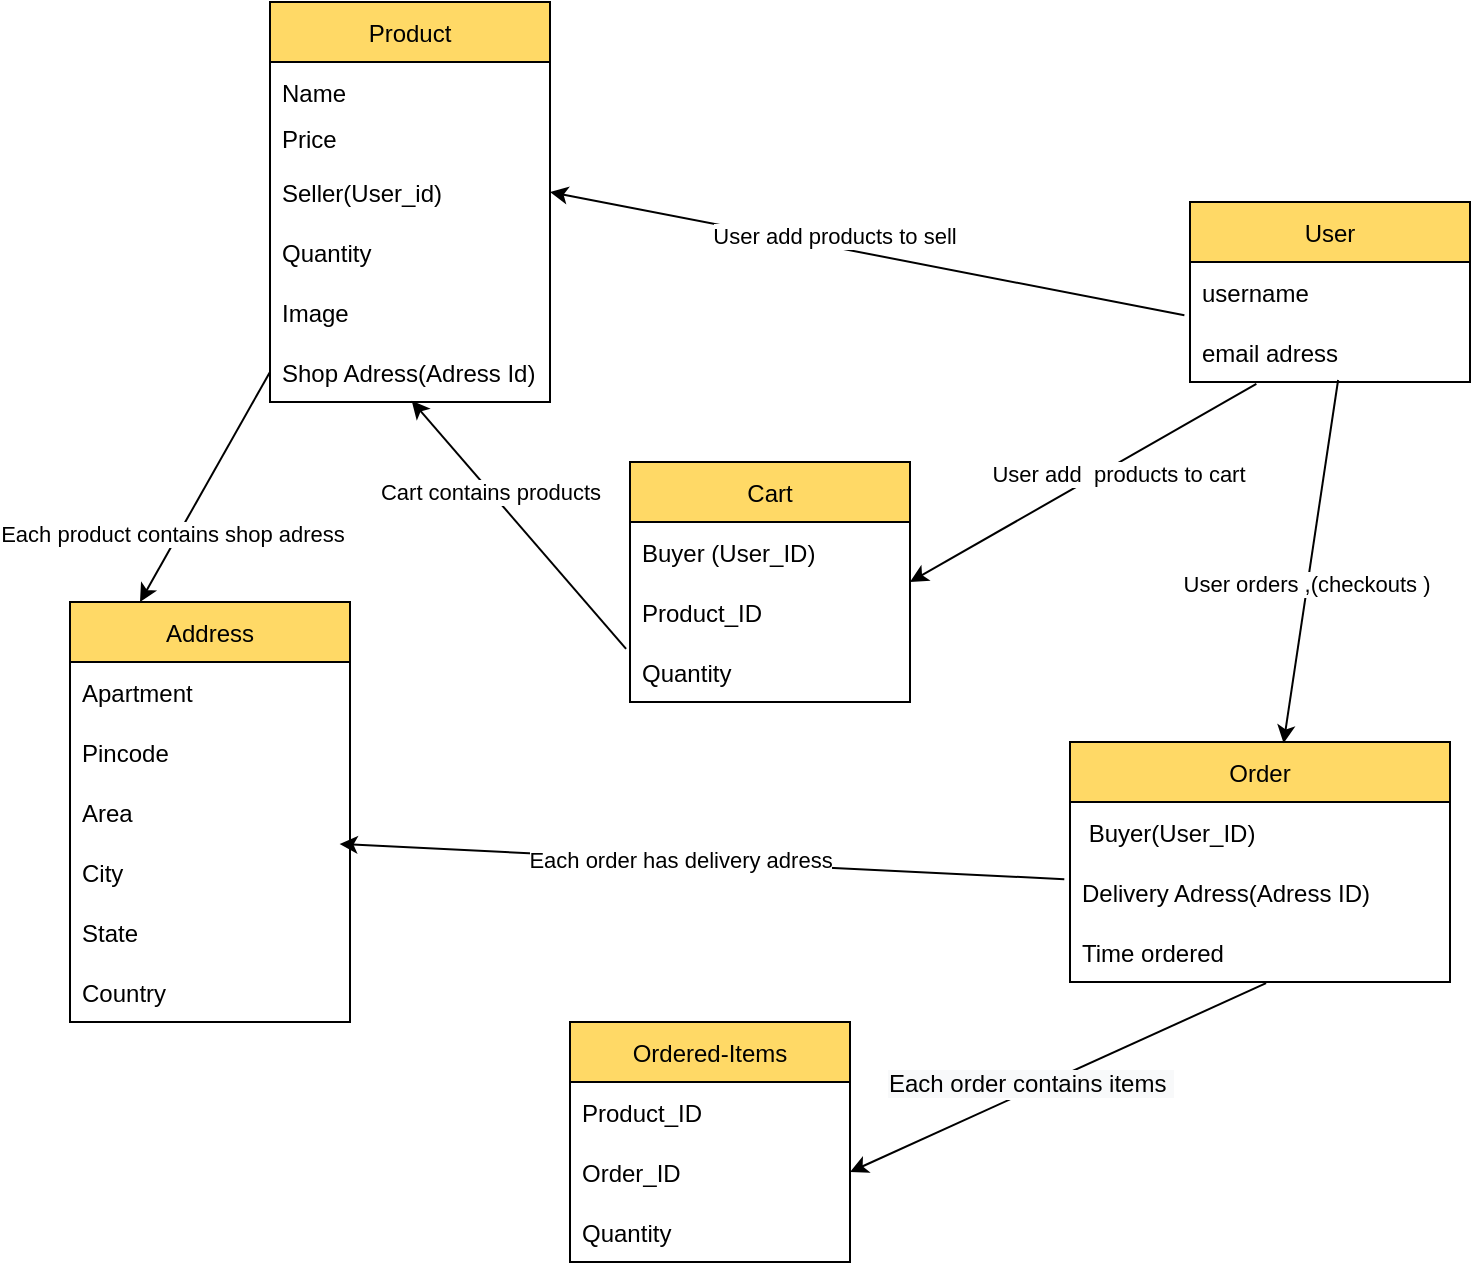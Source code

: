 <mxfile version="16.5.3" type="device"><diagram id="stWJxNvwHj5Uxvn7DImP" name="Page-1"><mxGraphModel dx="1312" dy="571" grid="1" gridSize="10" guides="1" tooltips="1" connect="1" arrows="1" fold="1" page="1" pageScale="1" pageWidth="827" pageHeight="1169" math="0" shadow="0"><root><mxCell id="0"/><mxCell id="1" parent="0"/><mxCell id="DuNy9wB8UfWRcuLNwb8T-1" value="Order" style="swimlane;fontStyle=0;childLayout=stackLayout;horizontal=1;startSize=30;horizontalStack=0;resizeParent=1;resizeParentMax=0;resizeLast=0;collapsible=1;marginBottom=0;fillColor=#FFD966;" vertex="1" parent="1"><mxGeometry x="610" y="440" width="190" height="120" as="geometry"/></mxCell><mxCell id="DuNy9wB8UfWRcuLNwb8T-2" value=" Buyer(User_ID)" style="text;strokeColor=none;fillColor=none;align=left;verticalAlign=middle;spacingLeft=4;spacingRight=4;overflow=hidden;points=[[0,0.5],[1,0.5]];portConstraint=eastwest;rotatable=0;" vertex="1" parent="DuNy9wB8UfWRcuLNwb8T-1"><mxGeometry y="30" width="190" height="30" as="geometry"/></mxCell><mxCell id="DuNy9wB8UfWRcuLNwb8T-3" value="Delivery Adress(Adress ID)" style="text;strokeColor=none;fillColor=none;align=left;verticalAlign=middle;spacingLeft=4;spacingRight=4;overflow=hidden;points=[[0,0.5],[1,0.5]];portConstraint=eastwest;rotatable=0;" vertex="1" parent="DuNy9wB8UfWRcuLNwb8T-1"><mxGeometry y="60" width="190" height="30" as="geometry"/></mxCell><mxCell id="DuNy9wB8UfWRcuLNwb8T-4" value="Time ordered" style="text;strokeColor=none;fillColor=none;align=left;verticalAlign=middle;spacingLeft=4;spacingRight=4;overflow=hidden;points=[[0,0.5],[1,0.5]];portConstraint=eastwest;rotatable=0;" vertex="1" parent="DuNy9wB8UfWRcuLNwb8T-1"><mxGeometry y="90" width="190" height="30" as="geometry"/></mxCell><mxCell id="DuNy9wB8UfWRcuLNwb8T-5" value="Product" style="swimlane;fontStyle=0;childLayout=stackLayout;horizontal=1;startSize=30;horizontalStack=0;resizeParent=1;resizeParentMax=0;resizeLast=0;collapsible=1;marginBottom=0;fillColor=#FFD966;" vertex="1" parent="1"><mxGeometry x="210" y="70" width="140" height="200" as="geometry"/></mxCell><mxCell id="DuNy9wB8UfWRcuLNwb8T-7" value="Name" style="text;strokeColor=none;fillColor=none;align=left;verticalAlign=middle;spacingLeft=4;spacingRight=4;overflow=hidden;points=[[0,0.5],[1,0.5]];portConstraint=eastwest;rotatable=0;" vertex="1" parent="DuNy9wB8UfWRcuLNwb8T-5"><mxGeometry y="30" width="140" height="30" as="geometry"/></mxCell><mxCell id="DuNy9wB8UfWRcuLNwb8T-8" value="Price&#10;" style="text;strokeColor=none;fillColor=none;align=left;verticalAlign=middle;spacingLeft=4;spacingRight=4;overflow=hidden;points=[[0,0.5],[1,0.5]];portConstraint=eastwest;rotatable=0;" vertex="1" parent="DuNy9wB8UfWRcuLNwb8T-5"><mxGeometry y="60" width="140" height="20" as="geometry"/></mxCell><mxCell id="DuNy9wB8UfWRcuLNwb8T-9" value="Seller(User_id)" style="text;strokeColor=none;fillColor=none;align=left;verticalAlign=middle;spacingLeft=4;spacingRight=4;overflow=hidden;points=[[0,0.5],[1,0.5]];portConstraint=eastwest;rotatable=0;" vertex="1" parent="DuNy9wB8UfWRcuLNwb8T-5"><mxGeometry y="80" width="140" height="30" as="geometry"/></mxCell><mxCell id="DuNy9wB8UfWRcuLNwb8T-10" value="Quantity " style="text;strokeColor=none;fillColor=none;align=left;verticalAlign=middle;spacingLeft=4;spacingRight=4;overflow=hidden;points=[[0,0.5],[1,0.5]];portConstraint=eastwest;rotatable=0;" vertex="1" parent="DuNy9wB8UfWRcuLNwb8T-5"><mxGeometry y="110" width="140" height="30" as="geometry"/></mxCell><mxCell id="DuNy9wB8UfWRcuLNwb8T-11" value="Image" style="text;strokeColor=none;fillColor=none;align=left;verticalAlign=middle;spacingLeft=4;spacingRight=4;overflow=hidden;points=[[0,0.5],[1,0.5]];portConstraint=eastwest;rotatable=0;" vertex="1" parent="DuNy9wB8UfWRcuLNwb8T-5"><mxGeometry y="140" width="140" height="30" as="geometry"/></mxCell><mxCell id="DuNy9wB8UfWRcuLNwb8T-12" value="Shop Adress(Adress Id)" style="text;strokeColor=none;fillColor=none;align=left;verticalAlign=middle;spacingLeft=4;spacingRight=4;overflow=hidden;points=[[0,0.5],[1,0.5]];portConstraint=eastwest;rotatable=0;" vertex="1" parent="DuNy9wB8UfWRcuLNwb8T-5"><mxGeometry y="170" width="140" height="30" as="geometry"/></mxCell><mxCell id="DuNy9wB8UfWRcuLNwb8T-14" value="Cart" style="swimlane;fontStyle=0;childLayout=stackLayout;horizontal=1;startSize=30;horizontalStack=0;resizeParent=1;resizeParentMax=0;resizeLast=0;collapsible=1;marginBottom=0;fillColor=#FFD966;" vertex="1" parent="1"><mxGeometry x="390" y="300" width="140" height="120" as="geometry"/></mxCell><mxCell id="DuNy9wB8UfWRcuLNwb8T-15" value="Buyer (User_ID)" style="text;strokeColor=none;fillColor=none;align=left;verticalAlign=middle;spacingLeft=4;spacingRight=4;overflow=hidden;points=[[0,0.5],[1,0.5]];portConstraint=eastwest;rotatable=0;" vertex="1" parent="DuNy9wB8UfWRcuLNwb8T-14"><mxGeometry y="30" width="140" height="30" as="geometry"/></mxCell><mxCell id="DuNy9wB8UfWRcuLNwb8T-16" value="Product_ID" style="text;strokeColor=none;fillColor=none;align=left;verticalAlign=middle;spacingLeft=4;spacingRight=4;overflow=hidden;points=[[0,0.5],[1,0.5]];portConstraint=eastwest;rotatable=0;" vertex="1" parent="DuNy9wB8UfWRcuLNwb8T-14"><mxGeometry y="60" width="140" height="30" as="geometry"/></mxCell><mxCell id="DuNy9wB8UfWRcuLNwb8T-46" value="Quantity" style="text;strokeColor=none;fillColor=none;align=left;verticalAlign=middle;spacingLeft=4;spacingRight=4;overflow=hidden;points=[[0,0.5],[1,0.5]];portConstraint=eastwest;rotatable=0;" vertex="1" parent="DuNy9wB8UfWRcuLNwb8T-14"><mxGeometry y="90" width="140" height="30" as="geometry"/></mxCell><mxCell id="DuNy9wB8UfWRcuLNwb8T-18" value="Ordered-Items" style="swimlane;fontStyle=0;childLayout=stackLayout;horizontal=1;startSize=30;horizontalStack=0;resizeParent=1;resizeParentMax=0;resizeLast=0;collapsible=1;marginBottom=0;fillColor=#FFD966;" vertex="1" parent="1"><mxGeometry x="360" y="580" width="140" height="120" as="geometry"/></mxCell><mxCell id="DuNy9wB8UfWRcuLNwb8T-19" value="Product_ID" style="text;strokeColor=none;fillColor=none;align=left;verticalAlign=middle;spacingLeft=4;spacingRight=4;overflow=hidden;points=[[0,0.5],[1,0.5]];portConstraint=eastwest;rotatable=0;" vertex="1" parent="DuNy9wB8UfWRcuLNwb8T-18"><mxGeometry y="30" width="140" height="30" as="geometry"/></mxCell><mxCell id="DuNy9wB8UfWRcuLNwb8T-20" value="Order_ID" style="text;strokeColor=none;fillColor=none;align=left;verticalAlign=middle;spacingLeft=4;spacingRight=4;overflow=hidden;points=[[0,0.5],[1,0.5]];portConstraint=eastwest;rotatable=0;" vertex="1" parent="DuNy9wB8UfWRcuLNwb8T-18"><mxGeometry y="60" width="140" height="30" as="geometry"/></mxCell><mxCell id="DuNy9wB8UfWRcuLNwb8T-21" value="Quantity" style="text;strokeColor=none;fillColor=none;align=left;verticalAlign=middle;spacingLeft=4;spacingRight=4;overflow=hidden;points=[[0,0.5],[1,0.5]];portConstraint=eastwest;rotatable=0;" vertex="1" parent="DuNy9wB8UfWRcuLNwb8T-18"><mxGeometry y="90" width="140" height="30" as="geometry"/></mxCell><mxCell id="DuNy9wB8UfWRcuLNwb8T-22" value="Address" style="swimlane;fontStyle=0;childLayout=stackLayout;horizontal=1;startSize=30;horizontalStack=0;resizeParent=1;resizeParentMax=0;resizeLast=0;collapsible=1;marginBottom=0;fillColor=#FFD966;" vertex="1" parent="1"><mxGeometry x="110" y="370" width="140" height="210" as="geometry"/></mxCell><mxCell id="DuNy9wB8UfWRcuLNwb8T-23" value="Apartment" style="text;strokeColor=none;fillColor=none;align=left;verticalAlign=middle;spacingLeft=4;spacingRight=4;overflow=hidden;points=[[0,0.5],[1,0.5]];portConstraint=eastwest;rotatable=0;" vertex="1" parent="DuNy9wB8UfWRcuLNwb8T-22"><mxGeometry y="30" width="140" height="30" as="geometry"/></mxCell><mxCell id="DuNy9wB8UfWRcuLNwb8T-24" value="Pincode" style="text;strokeColor=none;fillColor=none;align=left;verticalAlign=middle;spacingLeft=4;spacingRight=4;overflow=hidden;points=[[0,0.5],[1,0.5]];portConstraint=eastwest;rotatable=0;" vertex="1" parent="DuNy9wB8UfWRcuLNwb8T-22"><mxGeometry y="60" width="140" height="30" as="geometry"/></mxCell><mxCell id="DuNy9wB8UfWRcuLNwb8T-25" value="Area" style="text;strokeColor=none;fillColor=none;align=left;verticalAlign=middle;spacingLeft=4;spacingRight=4;overflow=hidden;points=[[0,0.5],[1,0.5]];portConstraint=eastwest;rotatable=0;" vertex="1" parent="DuNy9wB8UfWRcuLNwb8T-22"><mxGeometry y="90" width="140" height="30" as="geometry"/></mxCell><mxCell id="DuNy9wB8UfWRcuLNwb8T-26" value="City" style="text;strokeColor=none;fillColor=none;align=left;verticalAlign=middle;spacingLeft=4;spacingRight=4;overflow=hidden;points=[[0,0.5],[1,0.5]];portConstraint=eastwest;rotatable=0;" vertex="1" parent="DuNy9wB8UfWRcuLNwb8T-22"><mxGeometry y="120" width="140" height="30" as="geometry"/></mxCell><mxCell id="DuNy9wB8UfWRcuLNwb8T-27" value="State" style="text;strokeColor=none;fillColor=none;align=left;verticalAlign=middle;spacingLeft=4;spacingRight=4;overflow=hidden;points=[[0,0.5],[1,0.5]];portConstraint=eastwest;rotatable=0;" vertex="1" parent="DuNy9wB8UfWRcuLNwb8T-22"><mxGeometry y="150" width="140" height="30" as="geometry"/></mxCell><mxCell id="DuNy9wB8UfWRcuLNwb8T-28" value="Country" style="text;strokeColor=none;fillColor=none;align=left;verticalAlign=middle;spacingLeft=4;spacingRight=4;overflow=hidden;points=[[0,0.5],[1,0.5]];portConstraint=eastwest;rotatable=0;" vertex="1" parent="DuNy9wB8UfWRcuLNwb8T-22"><mxGeometry y="180" width="140" height="30" as="geometry"/></mxCell><mxCell id="DuNy9wB8UfWRcuLNwb8T-30" value="User" style="swimlane;fontStyle=0;childLayout=stackLayout;horizontal=1;startSize=30;horizontalStack=0;resizeParent=1;resizeParentMax=0;resizeLast=0;collapsible=1;marginBottom=0;fillColor=#FFD966;" vertex="1" parent="1"><mxGeometry x="670" y="170" width="140" height="90" as="geometry"/></mxCell><mxCell id="DuNy9wB8UfWRcuLNwb8T-31" value="username" style="text;strokeColor=none;fillColor=none;align=left;verticalAlign=middle;spacingLeft=4;spacingRight=4;overflow=hidden;points=[[0,0.5],[1,0.5]];portConstraint=eastwest;rotatable=0;" vertex="1" parent="DuNy9wB8UfWRcuLNwb8T-30"><mxGeometry y="30" width="140" height="30" as="geometry"/></mxCell><mxCell id="DuNy9wB8UfWRcuLNwb8T-32" value="email adress" style="text;strokeColor=none;fillColor=none;align=left;verticalAlign=middle;spacingLeft=4;spacingRight=4;overflow=hidden;points=[[0,0.5],[1,0.5]];portConstraint=eastwest;rotatable=0;" vertex="1" parent="DuNy9wB8UfWRcuLNwb8T-30"><mxGeometry y="60" width="140" height="30" as="geometry"/></mxCell><mxCell id="DuNy9wB8UfWRcuLNwb8T-39" value="" style="endArrow=classic;html=1;rounded=0;entryX=1;entryY=0.5;entryDx=0;entryDy=0;exitX=-0.02;exitY=-0.113;exitDx=0;exitDy=0;exitPerimeter=0;" edge="1" parent="1" source="DuNy9wB8UfWRcuLNwb8T-32" target="DuNy9wB8UfWRcuLNwb8T-9"><mxGeometry width="50" height="50" relative="1" as="geometry"><mxPoint x="360" y="310" as="sourcePoint"/><mxPoint x="410" y="260" as="targetPoint"/></mxGeometry></mxCell><mxCell id="DuNy9wB8UfWRcuLNwb8T-40" value="User add products to sell" style="edgeLabel;html=1;align=center;verticalAlign=middle;resizable=0;points=[];" vertex="1" connectable="0" parent="DuNy9wB8UfWRcuLNwb8T-39"><mxGeometry x="0.268" y="-2" relative="1" as="geometry"><mxPoint x="25" y="1" as="offset"/></mxGeometry></mxCell><mxCell id="DuNy9wB8UfWRcuLNwb8T-41" value="" style="endArrow=classic;html=1;rounded=0;exitX=0.237;exitY=1.033;exitDx=0;exitDy=0;exitPerimeter=0;" edge="1" parent="1" source="DuNy9wB8UfWRcuLNwb8T-32" target="DuNy9wB8UfWRcuLNwb8T-16"><mxGeometry width="50" height="50" relative="1" as="geometry"><mxPoint x="360" y="410" as="sourcePoint"/><mxPoint x="410" y="360" as="targetPoint"/><Array as="points"><mxPoint x="530" y="360"/></Array></mxGeometry></mxCell><mxCell id="DuNy9wB8UfWRcuLNwb8T-44" value="User add&amp;nbsp; products to cart" style="edgeLabel;html=1;align=center;verticalAlign=middle;resizable=0;points=[];" vertex="1" connectable="0" parent="DuNy9wB8UfWRcuLNwb8T-41"><mxGeometry x="-0.173" y="4" relative="1" as="geometry"><mxPoint as="offset"/></mxGeometry></mxCell><mxCell id="DuNy9wB8UfWRcuLNwb8T-45" value="" style="endArrow=classic;html=1;rounded=0;exitX=0.529;exitY=0.967;exitDx=0;exitDy=0;exitPerimeter=0;entryX=0.562;entryY=0.005;entryDx=0;entryDy=0;entryPerimeter=0;" edge="1" parent="1" source="DuNy9wB8UfWRcuLNwb8T-32" target="DuNy9wB8UfWRcuLNwb8T-1"><mxGeometry width="50" height="50" relative="1" as="geometry"><mxPoint x="360" y="410" as="sourcePoint"/><mxPoint x="760" y="430" as="targetPoint"/><Array as="points"/></mxGeometry></mxCell><mxCell id="DuNy9wB8UfWRcuLNwb8T-48" value="User orders ,(checkouts )" style="edgeLabel;html=1;align=center;verticalAlign=middle;resizable=0;points=[];" vertex="1" connectable="0" parent="DuNy9wB8UfWRcuLNwb8T-45"><mxGeometry x="0.122" y="-1" relative="1" as="geometry"><mxPoint as="offset"/></mxGeometry></mxCell><mxCell id="DuNy9wB8UfWRcuLNwb8T-49" value="" style="endArrow=classic;html=1;rounded=0;exitX=0.516;exitY=1.02;exitDx=0;exitDy=0;exitPerimeter=0;entryX=1;entryY=0.5;entryDx=0;entryDy=0;" edge="1" parent="1" source="DuNy9wB8UfWRcuLNwb8T-4" target="DuNy9wB8UfWRcuLNwb8T-20"><mxGeometry width="50" height="50" relative="1" as="geometry"><mxPoint x="360" y="510" as="sourcePoint"/><mxPoint x="410" y="460" as="targetPoint"/></mxGeometry></mxCell><mxCell id="DuNy9wB8UfWRcuLNwb8T-52" value="&lt;span style=&quot;font-size: 12px ; background-color: rgb(248 , 249 , 250)&quot;&gt;Each order contains items&amp;nbsp;&lt;/span&gt;" style="edgeLabel;html=1;align=center;verticalAlign=middle;resizable=0;points=[];" vertex="1" connectable="0" parent="DuNy9wB8UfWRcuLNwb8T-49"><mxGeometry x="0.544" y="1" relative="1" as="geometry"><mxPoint x="42" y="-24" as="offset"/></mxGeometry></mxCell><mxCell id="DuNy9wB8UfWRcuLNwb8T-53" value="" style="endArrow=classic;html=1;rounded=0;entryX=0.506;entryY=0.98;entryDx=0;entryDy=0;entryPerimeter=0;exitX=-0.014;exitY=0.113;exitDx=0;exitDy=0;exitPerimeter=0;" edge="1" parent="1" source="DuNy9wB8UfWRcuLNwb8T-46" target="DuNy9wB8UfWRcuLNwb8T-12"><mxGeometry width="50" height="50" relative="1" as="geometry"><mxPoint x="360" y="410" as="sourcePoint"/><mxPoint x="410" y="360" as="targetPoint"/></mxGeometry></mxCell><mxCell id="DuNy9wB8UfWRcuLNwb8T-54" value="Cart contains products" style="edgeLabel;html=1;align=center;verticalAlign=middle;resizable=0;points=[];" vertex="1" connectable="0" parent="DuNy9wB8UfWRcuLNwb8T-53"><mxGeometry x="0.267" relative="1" as="geometry"><mxPoint as="offset"/></mxGeometry></mxCell><mxCell id="DuNy9wB8UfWRcuLNwb8T-55" value="" style="endArrow=classic;html=1;rounded=0;exitX=-0.015;exitY=0.287;exitDx=0;exitDy=0;exitPerimeter=0;entryX=0.963;entryY=0.033;entryDx=0;entryDy=0;entryPerimeter=0;" edge="1" parent="1" source="DuNy9wB8UfWRcuLNwb8T-3" target="DuNy9wB8UfWRcuLNwb8T-26"><mxGeometry width="50" height="50" relative="1" as="geometry"><mxPoint x="360" y="510" as="sourcePoint"/><mxPoint x="410" y="460" as="targetPoint"/></mxGeometry></mxCell><mxCell id="DuNy9wB8UfWRcuLNwb8T-56" value="Each order has delivery adress" style="edgeLabel;html=1;align=center;verticalAlign=middle;resizable=0;points=[];" vertex="1" connectable="0" parent="DuNy9wB8UfWRcuLNwb8T-55"><mxGeometry x="0.061" y="-1" relative="1" as="geometry"><mxPoint as="offset"/></mxGeometry></mxCell><mxCell id="DuNy9wB8UfWRcuLNwb8T-57" value="" style="endArrow=classic;html=1;rounded=0;exitX=0;exitY=0.5;exitDx=0;exitDy=0;entryX=0.25;entryY=0;entryDx=0;entryDy=0;" edge="1" parent="1" source="DuNy9wB8UfWRcuLNwb8T-12" target="DuNy9wB8UfWRcuLNwb8T-22"><mxGeometry width="50" height="50" relative="1" as="geometry"><mxPoint x="100" y="270" as="sourcePoint"/><mxPoint x="150" y="220" as="targetPoint"/></mxGeometry></mxCell><mxCell id="DuNy9wB8UfWRcuLNwb8T-58" value="Each product contains shop adress" style="edgeLabel;html=1;align=center;verticalAlign=middle;resizable=0;points=[];" vertex="1" connectable="0" parent="DuNy9wB8UfWRcuLNwb8T-57"><mxGeometry x="0.433" y="-3" relative="1" as="geometry"><mxPoint as="offset"/></mxGeometry></mxCell></root></mxGraphModel></diagram></mxfile>
